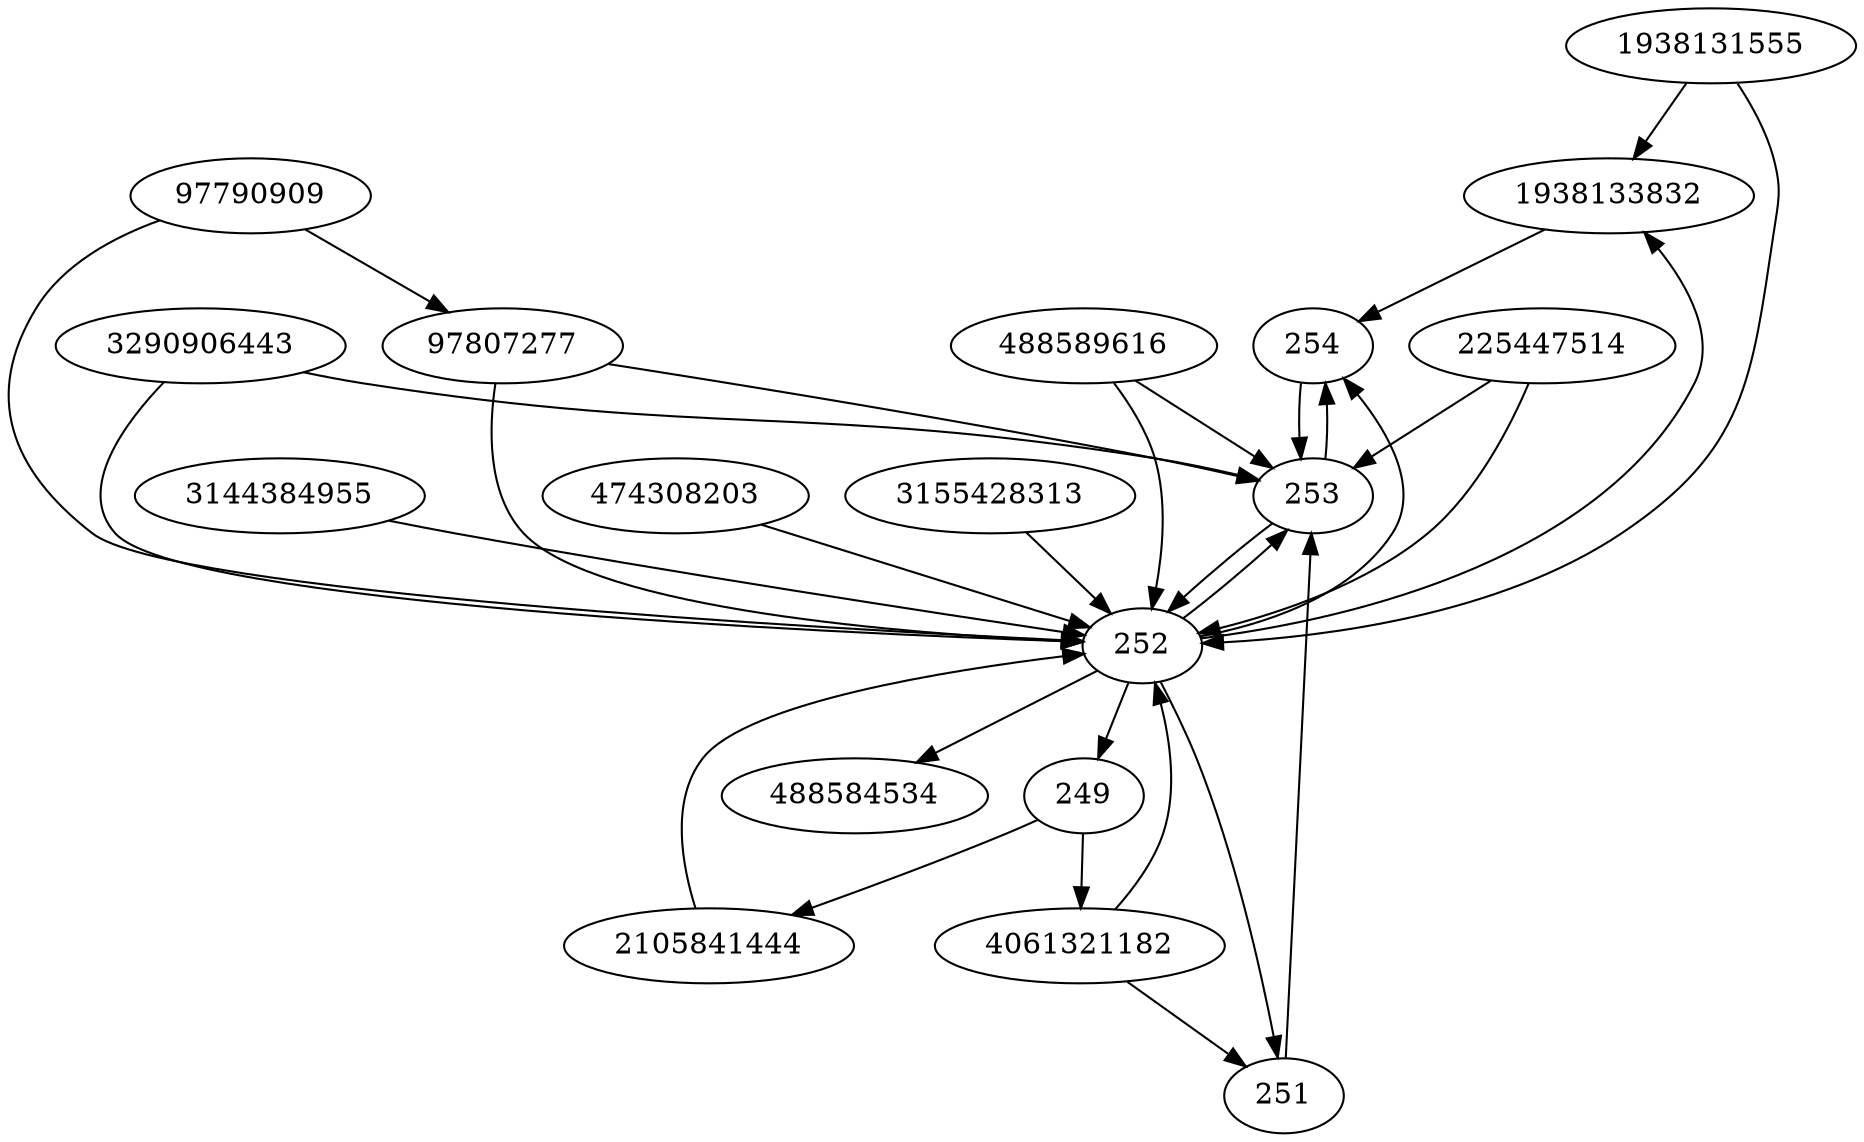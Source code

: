 strict digraph  {
1938131555;
2105841444;
1938133832;
474308203;
3290906443;
97807277;
488589616;
253;
3144384955;
488584534;
254;
252;
249;
225447514;
251;
3155428313;
97790909;
4061321182;
1938131555 -> 1938133832;
1938131555 -> 252;
2105841444 -> 252;
1938133832 -> 254;
474308203 -> 252;
3290906443 -> 252;
3290906443 -> 253;
97807277 -> 253;
97807277 -> 252;
488589616 -> 252;
488589616 -> 253;
253 -> 252;
253 -> 254;
3144384955 -> 252;
254 -> 253;
252 -> 253;
252 -> 249;
252 -> 488584534;
252 -> 1938133832;
252 -> 254;
252 -> 251;
249 -> 2105841444;
249 -> 4061321182;
225447514 -> 252;
225447514 -> 253;
251 -> 253;
3155428313 -> 252;
97790909 -> 252;
97790909 -> 97807277;
4061321182 -> 251;
4061321182 -> 252;
}

